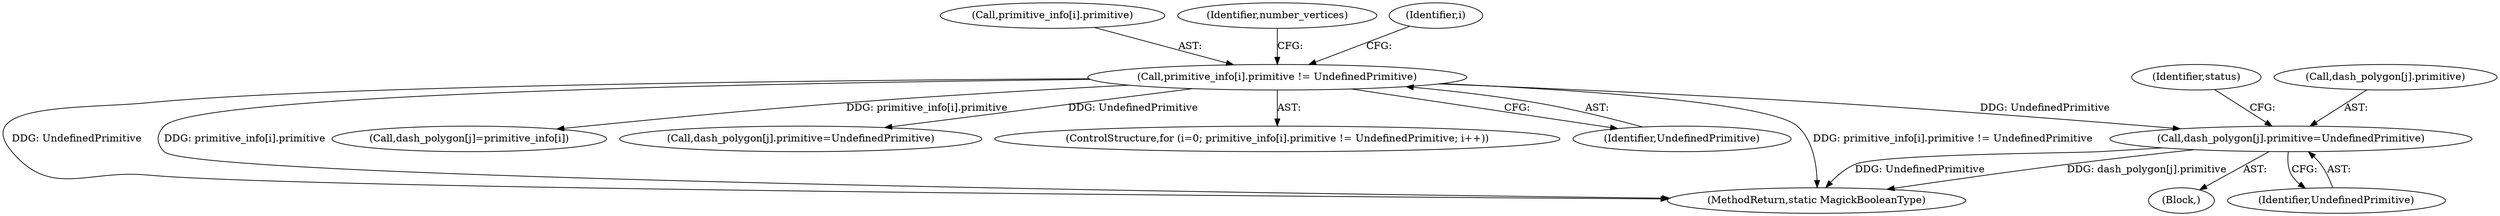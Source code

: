 digraph "0_ImageMagick_726812fa2fa7ce16bcf58f6e115f65427a1c0950_0@array" {
"1000718" [label="(Call,dash_polygon[j].primitive=UndefinedPrimitive)"];
"1000142" [label="(Call,primitive_info[i].primitive != UndefinedPrimitive)"];
"1000143" [label="(Call,primitive_info[i].primitive)"];
"1000761" [label="(MethodReturn,static MagickBooleanType)"];
"1000672" [label="(Block,)"];
"1000718" [label="(Call,dash_polygon[j].primitive=UndefinedPrimitive)"];
"1000152" [label="(Identifier,number_vertices)"];
"1000642" [label="(Call,dash_polygon[j]=primitive_info[i])"];
"1000726" [label="(Identifier,status)"];
"1000142" [label="(Call,primitive_info[i].primitive != UndefinedPrimitive)"];
"1000586" [label="(Call,dash_polygon[j].primitive=UndefinedPrimitive)"];
"1000719" [label="(Call,dash_polygon[j].primitive)"];
"1000150" [label="(Identifier,i)"];
"1000138" [label="(ControlStructure,for (i=0; primitive_info[i].primitive != UndefinedPrimitive; i++))"];
"1000148" [label="(Identifier,UndefinedPrimitive)"];
"1000724" [label="(Identifier,UndefinedPrimitive)"];
"1000718" -> "1000672"  [label="AST: "];
"1000718" -> "1000724"  [label="CFG: "];
"1000719" -> "1000718"  [label="AST: "];
"1000724" -> "1000718"  [label="AST: "];
"1000726" -> "1000718"  [label="CFG: "];
"1000718" -> "1000761"  [label="DDG: UndefinedPrimitive"];
"1000718" -> "1000761"  [label="DDG: dash_polygon[j].primitive"];
"1000142" -> "1000718"  [label="DDG: UndefinedPrimitive"];
"1000142" -> "1000138"  [label="AST: "];
"1000142" -> "1000148"  [label="CFG: "];
"1000143" -> "1000142"  [label="AST: "];
"1000148" -> "1000142"  [label="AST: "];
"1000150" -> "1000142"  [label="CFG: "];
"1000152" -> "1000142"  [label="CFG: "];
"1000142" -> "1000761"  [label="DDG: primitive_info[i].primitive != UndefinedPrimitive"];
"1000142" -> "1000761"  [label="DDG: UndefinedPrimitive"];
"1000142" -> "1000761"  [label="DDG: primitive_info[i].primitive"];
"1000142" -> "1000586"  [label="DDG: UndefinedPrimitive"];
"1000142" -> "1000642"  [label="DDG: primitive_info[i].primitive"];
}

